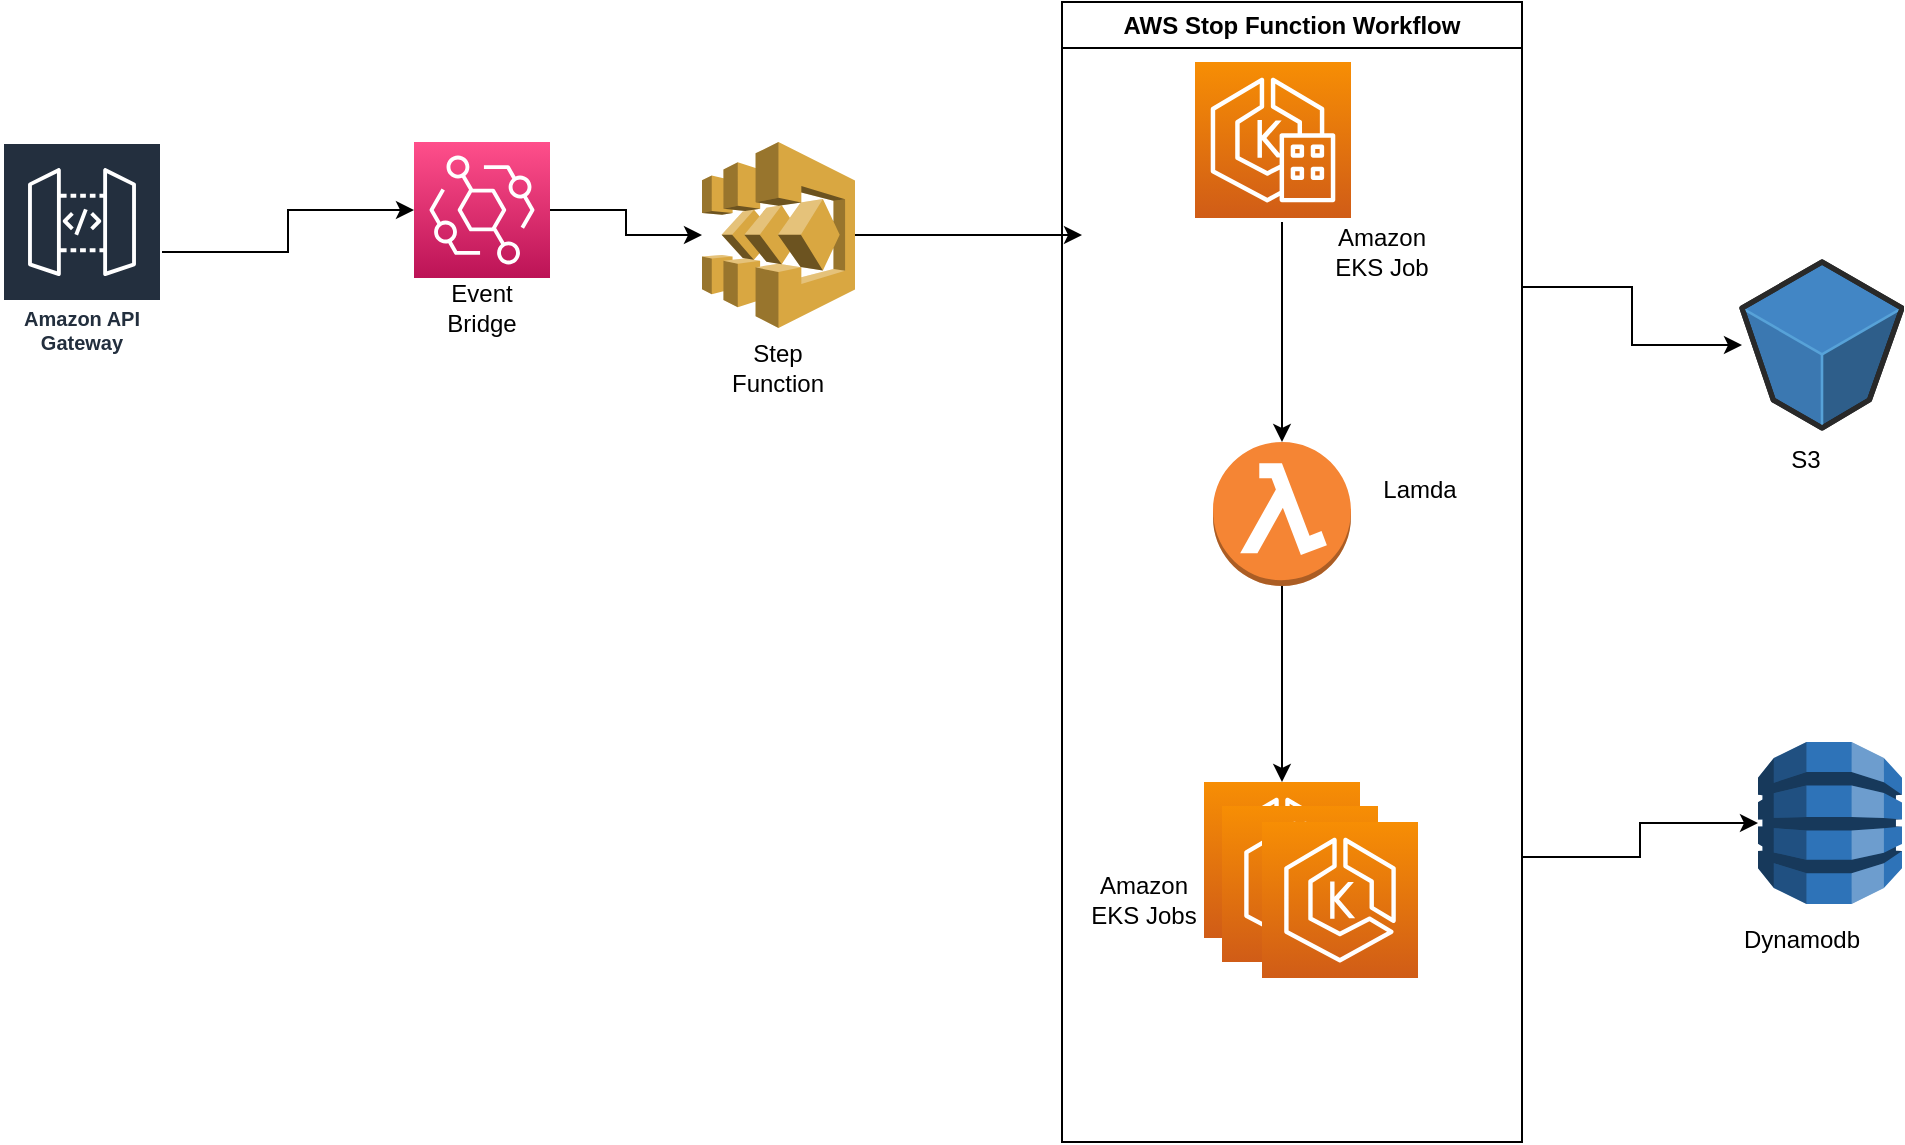 <mxfile version="21.1.5" type="github">
  <diagram id="Ht1M8jgEwFfnCIfOTk4-" name="Page-1">
    <mxGraphModel dx="1120" dy="452" grid="1" gridSize="10" guides="1" tooltips="1" connect="1" arrows="1" fold="1" page="1" pageScale="1" pageWidth="1169" pageHeight="827" math="0" shadow="0">
      <root>
        <mxCell id="0" />
        <mxCell id="1" parent="0" />
        <mxCell id="0kuYp-21WhlVyF6QQ9tV-29" style="edgeStyle=orthogonalEdgeStyle;rounded=0;orthogonalLoop=1;jettySize=auto;html=1;entryX=0.5;entryY=0;entryDx=0;entryDy=0;entryPerimeter=0;" parent="1" target="0kuYp-21WhlVyF6QQ9tV-27" edge="1">
          <mxGeometry relative="1" as="geometry">
            <mxPoint x="650" y="303.5" as="sourcePoint" />
            <Array as="points">
              <mxPoint x="650" y="280" />
              <mxPoint x="650" y="280" />
            </Array>
          </mxGeometry>
        </mxCell>
        <mxCell id="0kuYp-21WhlVyF6QQ9tV-23" style="edgeStyle=orthogonalEdgeStyle;rounded=0;orthogonalLoop=1;jettySize=auto;html=1;" parent="1" source="0kuYp-21WhlVyF6QQ9tV-8" target="0kuYp-21WhlVyF6QQ9tV-18" edge="1">
          <mxGeometry relative="1" as="geometry" />
        </mxCell>
        <mxCell id="0kuYp-21WhlVyF6QQ9tV-8" value="Amazon API Gateway" style="sketch=0;outlineConnect=0;fontColor=#232F3E;gradientColor=none;strokeColor=#ffffff;fillColor=#232F3E;dashed=0;verticalLabelPosition=middle;verticalAlign=bottom;align=center;html=1;whiteSpace=wrap;fontSize=10;fontStyle=1;spacing=3;shape=mxgraph.aws4.productIcon;prIcon=mxgraph.aws4.api_gateway;" parent="1" vertex="1">
          <mxGeometry x="10" y="240" width="80" height="110" as="geometry" />
        </mxCell>
        <mxCell id="0kuYp-21WhlVyF6QQ9tV-11" value="" style="verticalLabelPosition=bottom;html=1;verticalAlign=top;strokeWidth=1;align=center;outlineConnect=0;dashed=0;outlineConnect=0;shape=mxgraph.aws3d.s3Bucket;fillColor=#4286c5;strokeColor=#57A2D8;aspect=fixed;" parent="1" vertex="1">
          <mxGeometry x="880" y="300" width="80" height="82.99" as="geometry" />
        </mxCell>
        <mxCell id="0kuYp-21WhlVyF6QQ9tV-12" value="S3" style="text;html=1;strokeColor=none;fillColor=none;align=center;verticalAlign=middle;whiteSpace=wrap;rounded=0;" parent="1" vertex="1">
          <mxGeometry x="882" y="384" width="60" height="30" as="geometry" />
        </mxCell>
        <mxCell id="0kuYp-21WhlVyF6QQ9tV-13" value="" style="outlineConnect=0;dashed=0;verticalLabelPosition=bottom;verticalAlign=top;align=center;html=1;shape=mxgraph.aws3.dynamo_db;fillColor=#2E73B8;gradientColor=none;" parent="1" vertex="1">
          <mxGeometry x="888" y="540" width="72" height="81" as="geometry" />
        </mxCell>
        <mxCell id="0kuYp-21WhlVyF6QQ9tV-14" value="Dynamodb" style="text;html=1;strokeColor=none;fillColor=none;align=center;verticalAlign=middle;whiteSpace=wrap;rounded=0;" parent="1" vertex="1">
          <mxGeometry x="880" y="624" width="60" height="30" as="geometry" />
        </mxCell>
        <mxCell id="0kuYp-21WhlVyF6QQ9tV-26" style="edgeStyle=orthogonalEdgeStyle;rounded=0;orthogonalLoop=1;jettySize=auto;html=1;" parent="1" source="0kuYp-21WhlVyF6QQ9tV-15" edge="1">
          <mxGeometry relative="1" as="geometry">
            <mxPoint x="550" y="286.5" as="targetPoint" />
          </mxGeometry>
        </mxCell>
        <mxCell id="0kuYp-21WhlVyF6QQ9tV-15" value="" style="outlineConnect=0;dashed=0;verticalLabelPosition=bottom;verticalAlign=top;align=center;html=1;shape=mxgraph.aws3.step_functions;fillColor=#D9A741;gradientColor=none;" parent="1" vertex="1">
          <mxGeometry x="360" y="240" width="76.5" height="93" as="geometry" />
        </mxCell>
        <mxCell id="0kuYp-21WhlVyF6QQ9tV-16" value="Step Function" style="text;html=1;strokeColor=none;fillColor=none;align=center;verticalAlign=middle;whiteSpace=wrap;rounded=0;" parent="1" vertex="1">
          <mxGeometry x="368.25" y="338" width="60" height="30" as="geometry" />
        </mxCell>
        <mxCell id="0kuYp-21WhlVyF6QQ9tV-25" style="edgeStyle=orthogonalEdgeStyle;rounded=0;orthogonalLoop=1;jettySize=auto;html=1;" parent="1" source="0kuYp-21WhlVyF6QQ9tV-18" target="0kuYp-21WhlVyF6QQ9tV-15" edge="1">
          <mxGeometry relative="1" as="geometry" />
        </mxCell>
        <mxCell id="0kuYp-21WhlVyF6QQ9tV-18" value="" style="sketch=0;points=[[0,0,0],[0.25,0,0],[0.5,0,0],[0.75,0,0],[1,0,0],[0,1,0],[0.25,1,0],[0.5,1,0],[0.75,1,0],[1,1,0],[0,0.25,0],[0,0.5,0],[0,0.75,0],[1,0.25,0],[1,0.5,0],[1,0.75,0]];outlineConnect=0;fontColor=#232F3E;gradientColor=#FF4F8B;gradientDirection=north;fillColor=#BC1356;strokeColor=#ffffff;dashed=0;verticalLabelPosition=bottom;verticalAlign=top;align=center;html=1;fontSize=12;fontStyle=0;aspect=fixed;shape=mxgraph.aws4.resourceIcon;resIcon=mxgraph.aws4.eventbridge;" parent="1" vertex="1">
          <mxGeometry x="216" y="240" width="68" height="68" as="geometry" />
        </mxCell>
        <mxCell id="0kuYp-21WhlVyF6QQ9tV-19" value="Event Bridge" style="text;html=1;strokeColor=none;fillColor=none;align=center;verticalAlign=middle;whiteSpace=wrap;rounded=0;" parent="1" vertex="1">
          <mxGeometry x="220" y="308" width="60" height="30" as="geometry" />
        </mxCell>
        <mxCell id="0kuYp-21WhlVyF6QQ9tV-34" value="" style="edgeStyle=orthogonalEdgeStyle;rounded=0;orthogonalLoop=1;jettySize=auto;html=1;" parent="1" source="0kuYp-21WhlVyF6QQ9tV-27" target="0kuYp-21WhlVyF6QQ9tV-33" edge="1">
          <mxGeometry relative="1" as="geometry" />
        </mxCell>
        <mxCell id="0kuYp-21WhlVyF6QQ9tV-27" value="" style="outlineConnect=0;dashed=0;verticalLabelPosition=bottom;verticalAlign=top;align=center;html=1;shape=mxgraph.aws3.lambda_function;fillColor=#F58534;gradientColor=none;" parent="1" vertex="1">
          <mxGeometry x="615.5" y="390" width="69" height="72" as="geometry" />
        </mxCell>
        <mxCell id="0kuYp-21WhlVyF6QQ9tV-30" value="" style="sketch=0;points=[[0,0,0],[0.25,0,0],[0.5,0,0],[0.75,0,0],[1,0,0],[0,1,0],[0.25,1,0],[0.5,1,0],[0.75,1,0],[1,1,0],[0,0.25,0],[0,0.5,0],[0,0.75,0],[1,0.25,0],[1,0.5,0],[1,0.75,0]];outlineConnect=0;fontColor=#232F3E;gradientColor=#F78E04;gradientDirection=north;fillColor=#D05C17;strokeColor=#ffffff;dashed=0;verticalLabelPosition=bottom;verticalAlign=top;align=center;html=1;fontSize=12;fontStyle=0;aspect=fixed;shape=mxgraph.aws4.resourceIcon;resIcon=mxgraph.aws4.eks_anywhere;" parent="1" vertex="1">
          <mxGeometry x="606.5" y="200" width="78" height="78" as="geometry" />
        </mxCell>
        <mxCell id="0kuYp-21WhlVyF6QQ9tV-40" style="edgeStyle=orthogonalEdgeStyle;rounded=0;orthogonalLoop=1;jettySize=auto;html=1;exitX=1;exitY=0.25;exitDx=0;exitDy=0;" parent="1" source="0kuYp-21WhlVyF6QQ9tV-39" target="0kuYp-21WhlVyF6QQ9tV-11" edge="1">
          <mxGeometry relative="1" as="geometry" />
        </mxCell>
        <mxCell id="0kuYp-21WhlVyF6QQ9tV-41" style="edgeStyle=orthogonalEdgeStyle;rounded=0;orthogonalLoop=1;jettySize=auto;html=1;exitX=1;exitY=0.75;exitDx=0;exitDy=0;" parent="1" source="0kuYp-21WhlVyF6QQ9tV-39" target="0kuYp-21WhlVyF6QQ9tV-13" edge="1">
          <mxGeometry relative="1" as="geometry" />
        </mxCell>
        <mxCell id="0kuYp-21WhlVyF6QQ9tV-39" value="AWS Stop Function Workflow" style="swimlane;whiteSpace=wrap;html=1;" parent="1" vertex="1">
          <mxGeometry x="540" y="170" width="230" height="570" as="geometry" />
        </mxCell>
        <mxCell id="Y75IBRQEYvOl--Y9HwKI-1" value="Amazon EKS Job" style="text;html=1;strokeColor=none;fillColor=none;align=center;verticalAlign=middle;whiteSpace=wrap;rounded=0;" vertex="1" parent="0kuYp-21WhlVyF6QQ9tV-39">
          <mxGeometry x="130" y="110" width="60" height="30" as="geometry" />
        </mxCell>
        <mxCell id="Y75IBRQEYvOl--Y9HwKI-2" value="Lamda" style="text;html=1;strokeColor=none;fillColor=none;align=center;verticalAlign=middle;whiteSpace=wrap;rounded=0;" vertex="1" parent="0kuYp-21WhlVyF6QQ9tV-39">
          <mxGeometry x="149" y="229" width="60" height="30" as="geometry" />
        </mxCell>
        <mxCell id="Y75IBRQEYvOl--Y9HwKI-3" value="Amazon EKS Jobs" style="text;html=1;strokeColor=none;fillColor=none;align=center;verticalAlign=middle;whiteSpace=wrap;rounded=0;" vertex="1" parent="0kuYp-21WhlVyF6QQ9tV-39">
          <mxGeometry x="11" y="434" width="60" height="30" as="geometry" />
        </mxCell>
        <mxCell id="0kuYp-21WhlVyF6QQ9tV-33" value="" style="sketch=0;points=[[0,0,0],[0.25,0,0],[0.5,0,0],[0.75,0,0],[1,0,0],[0,1,0],[0.25,1,0],[0.5,1,0],[0.75,1,0],[1,1,0],[0,0.25,0],[0,0.5,0],[0,0.75,0],[1,0.25,0],[1,0.5,0],[1,0.75,0]];outlineConnect=0;fontColor=#232F3E;gradientColor=#F78E04;gradientDirection=north;fillColor=#D05C17;strokeColor=#ffffff;dashed=0;verticalLabelPosition=bottom;verticalAlign=top;align=center;html=1;fontSize=12;fontStyle=0;aspect=fixed;shape=mxgraph.aws4.resourceIcon;resIcon=mxgraph.aws4.eks;" parent="0kuYp-21WhlVyF6QQ9tV-39" vertex="1">
          <mxGeometry x="71" y="390" width="78" height="78" as="geometry" />
        </mxCell>
        <mxCell id="0kuYp-21WhlVyF6QQ9tV-32" value="" style="sketch=0;points=[[0,0,0],[0.25,0,0],[0.5,0,0],[0.75,0,0],[1,0,0],[0,1,0],[0.25,1,0],[0.5,1,0],[0.75,1,0],[1,1,0],[0,0.25,0],[0,0.5,0],[0,0.75,0],[1,0.25,0],[1,0.5,0],[1,0.75,0]];outlineConnect=0;fontColor=#232F3E;gradientColor=#F78E04;gradientDirection=north;fillColor=#D05C17;strokeColor=#ffffff;dashed=0;verticalLabelPosition=bottom;verticalAlign=top;align=center;html=1;fontSize=12;fontStyle=0;aspect=fixed;shape=mxgraph.aws4.resourceIcon;resIcon=mxgraph.aws4.eks;" parent="0kuYp-21WhlVyF6QQ9tV-39" vertex="1">
          <mxGeometry x="80" y="402" width="78" height="78" as="geometry" />
        </mxCell>
        <mxCell id="0kuYp-21WhlVyF6QQ9tV-31" value="" style="sketch=0;points=[[0,0,0],[0.25,0,0],[0.5,0,0],[0.75,0,0],[1,0,0],[0,1,0],[0.25,1,0],[0.5,1,0],[0.75,1,0],[1,1,0],[0,0.25,0],[0,0.5,0],[0,0.75,0],[1,0.25,0],[1,0.5,0],[1,0.75,0]];outlineConnect=0;fontColor=#232F3E;gradientColor=#F78E04;gradientDirection=north;fillColor=#D05C17;strokeColor=#ffffff;dashed=0;verticalLabelPosition=bottom;verticalAlign=top;align=center;html=1;fontSize=12;fontStyle=0;aspect=fixed;shape=mxgraph.aws4.resourceIcon;resIcon=mxgraph.aws4.eks;" parent="0kuYp-21WhlVyF6QQ9tV-39" vertex="1">
          <mxGeometry x="100" y="410" width="78" height="78" as="geometry" />
        </mxCell>
      </root>
    </mxGraphModel>
  </diagram>
</mxfile>
